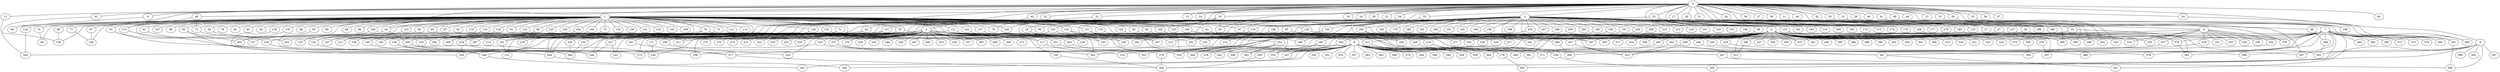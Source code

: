 
graph graphname {
    0 -- 1
0 -- 2
0 -- 3
0 -- 4
0 -- 5
0 -- 6
0 -- 7
0 -- 8
0 -- 9
0 -- 10
0 -- 11
0 -- 12
0 -- 13
0 -- 14
0 -- 15
0 -- 16
0 -- 17
0 -- 18
0 -- 19
0 -- 20
0 -- 21
0 -- 22
0 -- 23
0 -- 24
0 -- 25
0 -- 26
0 -- 27
0 -- 28
0 -- 29
0 -- 30
0 -- 31
0 -- 32
0 -- 33
0 -- 34
0 -- 35
0 -- 36
0 -- 37
0 -- 38
0 -- 39
0 -- 40
0 -- 41
0 -- 42
0 -- 43
0 -- 44
0 -- 45
0 -- 46
0 -- 47
0 -- 48
0 -- 49
0 -- 50
0 -- 51
0 -- 52
0 -- 53
0 -- 54
0 -- 55
0 -- 56
0 -- 57
0 -- 58
0 -- 59
0 -- 60
1 -- 61
1 -- 62
1 -- 63
1 -- 64
1 -- 65
1 -- 66
1 -- 67
1 -- 68
1 -- 69
1 -- 70
1 -- 71
1 -- 72
1 -- 73
1 -- 74
1 -- 75
1 -- 76
1 -- 77
1 -- 78
1 -- 79
1 -- 80
1 -- 81
1 -- 82
1 -- 83
1 -- 84
1 -- 85
1 -- 86
1 -- 87
1 -- 88
1 -- 89
1 -- 90
1 -- 91
1 -- 92
1 -- 93
1 -- 94
1 -- 95
1 -- 96
1 -- 97
1 -- 98
1 -- 99
1 -- 100
1 -- 101
1 -- 102
1 -- 103
1 -- 104
1 -- 105
1 -- 106
1 -- 107
1 -- 108
1 -- 109
1 -- 110
1 -- 111
1 -- 112
1 -- 113
1 -- 114
1 -- 115
1 -- 116
1 -- 117
1 -- 118
1 -- 119
1 -- 120
1 -- 121
1 -- 122
1 -- 123
1 -- 124
1 -- 125
1 -- 126
1 -- 127
1 -- 128
1 -- 129
1 -- 130
1 -- 131
1 -- 132
1 -- 133
1 -- 134
1 -- 135
1 -- 136
1 -- 137
1 -- 138
1 -- 139
1 -- 140
1 -- 141
1 -- 142
1 -- 143
1 -- 144
1 -- 145
1 -- 146
1 -- 147
1 -- 148
1 -- 307
1 -- 206
2 -- 149
2 -- 150
2 -- 151
2 -- 152
2 -- 153
2 -- 154
2 -- 155
2 -- 156
2 -- 157
2 -- 158
2 -- 159
2 -- 160
2 -- 161
2 -- 162
2 -- 163
2 -- 164
2 -- 165
2 -- 166
2 -- 167
2 -- 168
2 -- 169
2 -- 170
2 -- 171
2 -- 172
2 -- 173
2 -- 174
2 -- 175
2 -- 176
2 -- 177
2 -- 178
2 -- 179
2 -- 180
2 -- 181
2 -- 182
2 -- 183
2 -- 184
2 -- 185
2 -- 186
2 -- 187
2 -- 188
2 -- 189
2 -- 190
2 -- 191
2 -- 192
2 -- 193
2 -- 194
2 -- 195
2 -- 196
2 -- 197
2 -- 198
2 -- 199
2 -- 200
2 -- 201
2 -- 202
2 -- 203
2 -- 204
2 -- 205
2 -- 206
2 -- 207
2 -- 208
2 -- 209
2 -- 210
2 -- 211
2 -- 212
2 -- 213
2 -- 214
2 -- 215
2 -- 216
2 -- 217
3 -- 256
3 -- 258
3 -- 259
3 -- 260
3 -- 261
3 -- 262
3 -- 257
3 -- 264
3 -- 265
3 -- 266
3 -- 267
3 -- 268
3 -- 269
3 -- 270
3 -- 271
3 -- 272
3 -- 273
3 -- 274
3 -- 275
3 -- 276
3 -- 263
3 -- 218
3 -- 219
3 -- 220
3 -- 221
3 -- 222
3 -- 223
3 -- 224
3 -- 225
3 -- 226
3 -- 227
3 -- 228
3 -- 229
3 -- 230
3 -- 231
3 -- 232
3 -- 233
3 -- 234
3 -- 235
3 -- 236
3 -- 237
3 -- 238
3 -- 239
3 -- 240
3 -- 241
3 -- 242
3 -- 243
3 -- 244
3 -- 245
3 -- 246
3 -- 247
3 -- 248
3 -- 249
3 -- 250
3 -- 251
3 -- 252
3 -- 253
3 -- 254
3 -- 255
3 -- 101
4 -- 277
4 -- 278
4 -- 279
4 -- 280
4 -- 281
4 -- 282
4 -- 283
4 -- 284
4 -- 285
4 -- 286
4 -- 287
4 -- 288
4 -- 289
4 -- 290
4 -- 291
4 -- 292
4 -- 293
4 -- 294
4 -- 295
4 -- 296
4 -- 297
4 -- 298
4 -- 299
4 -- 300
4 -- 301
4 -- 302
4 -- 303
4 -- 304
4 -- 305
4 -- 306
4 -- 307
4 -- 308
4 -- 309
4 -- 310
4 -- 311
4 -- 312
4 -- 313
4 -- 314
4 -- 315
4 -- 316
4 -- 317
4 -- 318
4 -- 319
4 -- 320
4 -- 321
4 -- 322
4 -- 323
4 -- 324
4 -- 325
4 -- 326
4 -- 327
4 -- 328
4 -- 329
4 -- 330
5 -- 331
5 -- 332
5 -- 333
5 -- 334
5 -- 335
5 -- 336
5 -- 337
5 -- 338
5 -- 316
5 -- 260
6 -- 339
6 -- 340
6 -- 341
6 -- 342
6 -- 343
6 -- 344
6 -- 345
6 -- 346
6 -- 347
6 -- 348
6 -- 349
6 -- 350
6 -- 351
6 -- 352
6 -- 353
6 -- 354
6 -- 355
6 -- 356
6 -- 357
6 -- 358
6 -- 359
6 -- 360
6 -- 361
6 -- 362
6 -- 363
6 -- 364
6 -- 365
6 -- 366
6 -- 367
6 -- 368
6 -- 369
6 -- 370
6 -- 371
7 -- 384
7 -- 386
7 -- 387
7 -- 388
7 -- 389
7 -- 390
7 -- 385
7 -- 391
7 -- 372
7 -- 373
7 -- 374
7 -- 375
7 -- 376
7 -- 377
7 -- 378
7 -- 379
7 -- 380
7 -- 381
7 -- 382
7 -- 383
8 -- 392
8 -- 393
8 -- 394
8 -- 395
8 -- 396
8 -- 397
8 -- 398
8 -- 399
9 -- 66
10 -- 376
11 -- 289
12 -- 340
15 -- 300
15 -- 186
16 -- 130
17 -- 27
17 -- 114
19 -- 236
19 -- 342
22 -- 393
22 -- 315
23 -- 170
23 -- 126
23 -- 58
24 -- 389
25 -- 201
25 -- 196
26 -- 387
28 -- 376
28 -- 187
29 -- 298
32 -- 362
33 -- 159
35 -- 291
35 -- 39
35 -- 44
35 -- 99
39 -- 130
41 -- 292
43 -- 260
43 -- 303
44 -- 133
44 -- 209
45 -- 70
47 -- 374
47 -- 241
48 -- 115
48 -- 72
50 -- 198
52 -- 146
53 -- 237
53 -- 213
54 -- 67
55 -- 358
58 -- 187
59 -- 329
62 -- 320
63 -- 220
64 -- 287
65 -- 380
67 -- 355
69 -- 388
71 -- 287
71 -- 311
72 -- 282
73 -- 213
74 -- 94
75 -- 234
76 -- 149
76 -- 107
76 -- 312
77 -- 148
78 -- 117
78 -- 218
80 -- 211
83 -- 277
84 -- 302
86 -- 265
87 -- 148
90 -- 159
91 -- 254
93 -- 250
93 -- 203
95 -- 214
95 -- 280
100 -- 394
101 -- 152
102 -- 326
103 -- 313
103 -- 282
104 -- 105
105 -- 275
106 -- 320
108 -- 142
110 -- 156
113 -- 335
115 -- 246
116 -- 183
117 -- 322
118 -- 291
120 -- 233
120 -- 187
121 -- 315
121 -- 260
123 -- 167
124 -- 396
126 -- 354
127 -- 381
128 -- 201
128 -- 238
131 -- 228
131 -- 215
131 -- 373
134 -- 340
135 -- 303
136 -- 261
137 -- 207
138 -- 240
140 -- 265
142 -- 380
144 -- 354
149 -- 240
149 -- 226
150 -- 369
153 -- 169
153 -- 171
157 -- 265
157 -- 276
158 -- 320
162 -- 309
162 -- 256
166 -- 362
168 -- 316
171 -- 226
176 -- 262
181 -- 341
181 -- 317
184 -- 312
185 -- 248
185 -- 367
188 -- 217
190 -- 343
190 -- 347
193 -- 364
195 -- 368
201 -- 398
202 -- 206
202 -- 374
204 -- 256
204 -- 320
206 -- 224
208 -- 324
208 -- 308
209 -- 246
209 -- 238
214 -- 348
219 -- 270
219 -- 258
223 -- 275
223 -- 362
227 -- 246
227 -- 242
229 -- 387
230 -- 380
232 -- 380
234 -- 377
234 -- 250
237 -- 314
237 -- 362
240 -- 345
248 -- 339
251 -- 279
252 -- 318
252 -- 343
254 -- 260
258 -- 385
259 -- 378
260 -- 356
261 -- 377
263 -- 361
263 -- 353
264 -- 369
266 -- 386
270 -- 395
278 -- 297
279 -- 394
280 -- 360
283 -- 371
295 -- 394
296 -- 312
299 -- 353
304 -- 355
305 -- 359
307 -- 353
313 -- 358
332 -- 361
337 -- 360
338 -- 359
361 -- 391
367 -- 398
374 -- 381
377 -- 394
388 -- 393

}
